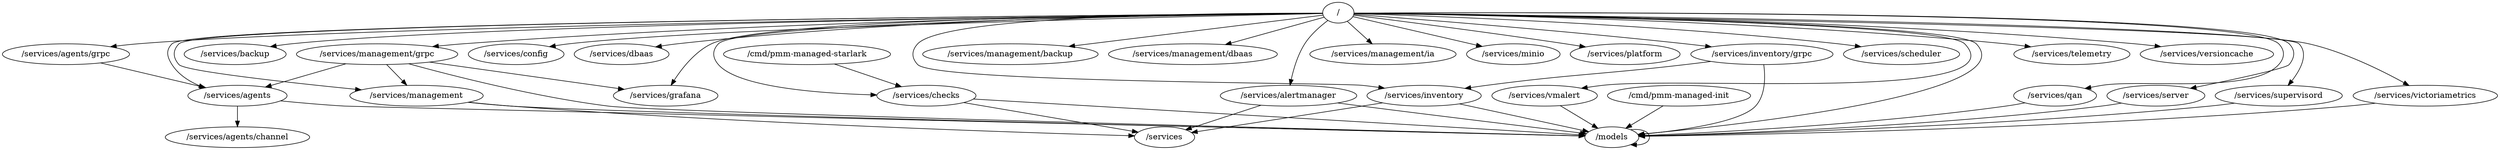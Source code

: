 digraph packages {
	"/" -> "/models";
	"/" -> "/services/agents";
	"/" -> "/services/agents/grpc";
	"/" -> "/services/alertmanager";
	"/" -> "/services/backup";
	"/" -> "/services/checks";
	"/" -> "/services/config";
	"/" -> "/services/dbaas";
	"/" -> "/services/grafana";
	"/" -> "/services/inventory";
	"/" -> "/services/inventory/grpc";
	"/" -> "/services/management";
	"/" -> "/services/management/backup";
	"/" -> "/services/management/dbaas";
	"/" -> "/services/management/grpc";
	"/" -> "/services/management/ia";
	"/" -> "/services/minio";
	"/" -> "/services/platform";
	"/" -> "/services/qan";
	"/" -> "/services/scheduler";
	"/" -> "/services/server";
	"/" -> "/services/supervisord";
	"/" -> "/services/telemetry";
	"/" -> "/services/versioncache";
	"/" -> "/services/victoriametrics";
	"/" -> "/services/vmalert";
	"/cmd/pmm-managed-init" -> "/models";
	"/cmd/pmm-managed-starlark" -> "/services/checks";
	"/models" -> "/models";
	"/services/agents" -> "/models";
	"/services/agents" -> "/services/agents/channel";
	"/services/agents/grpc" -> "/services/agents";
	"/services/alertmanager" -> "/models";
	"/services/alertmanager" -> "/services";
	"/services/checks" -> "/models";
	"/services/checks" -> "/services";
	"/services/inventory" -> "/models";
	"/services/inventory" -> "/services";
	"/services/inventory/grpc" -> "/models";
	"/services/inventory/grpc" -> "/services/inventory";
	"/services/management" -> "/models";
	"/services/management" -> "/services";
	"/services/management/grpc" -> "/models";
	"/services/management/grpc" -> "/services/agents";
	"/services/management/grpc" -> "/services/grafana";
	"/services/management/grpc" -> "/services/management";
	"/services/qan" -> "/models";
	"/services/server" -> "/models";
	"/services/supervisord" -> "/models";
	"/services/victoriametrics" -> "/models";
	"/services/vmalert" -> "/models";
}
